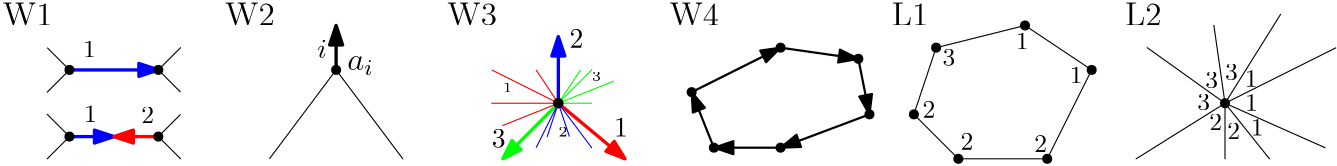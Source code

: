 <?xml version="1.0"?>
<!DOCTYPE ipe SYSTEM "ipe.dtd">
<ipe version="70206" creator="Ipe 7.2.7">
<info created="D:20190410205126" modified="D:20190410210848"/>
<ipestyle name="basic">
<symbol name="arrow/arc(spx)">
<path stroke="sym-stroke" fill="sym-stroke" pen="sym-pen">
0 0 m
-1 0.333 l
-1 -0.333 l
h
</path>
</symbol>
<symbol name="arrow/farc(spx)">
<path stroke="sym-stroke" fill="white" pen="sym-pen">
0 0 m
-1 0.333 l
-1 -0.333 l
h
</path>
</symbol>
<symbol name="arrow/ptarc(spx)">
<path stroke="sym-stroke" fill="sym-stroke" pen="sym-pen">
0 0 m
-1 0.333 l
-0.8 0 l
-1 -0.333 l
h
</path>
</symbol>
<symbol name="arrow/fptarc(spx)">
<path stroke="sym-stroke" fill="white" pen="sym-pen">
0 0 m
-1 0.333 l
-0.8 0 l
-1 -0.333 l
h
</path>
</symbol>
<symbol name="mark/circle(sx)" transformations="translations">
<path fill="sym-stroke">
0.6 0 0 0.6 0 0 e
0.4 0 0 0.4 0 0 e
</path>
</symbol>
<symbol name="mark/disk(sx)" transformations="translations">
<path fill="sym-stroke">
0.6 0 0 0.6 0 0 e
</path>
</symbol>
<symbol name="mark/fdisk(sfx)" transformations="translations">
<group>
<path fill="sym-fill">
0.5 0 0 0.5 0 0 e
</path>
<path fill="sym-stroke" fillrule="eofill">
0.6 0 0 0.6 0 0 e
0.4 0 0 0.4 0 0 e
</path>
</group>
</symbol>
<symbol name="mark/box(sx)" transformations="translations">
<path fill="sym-stroke" fillrule="eofill">
-0.6 -0.6 m
0.6 -0.6 l
0.6 0.6 l
-0.6 0.6 l
h
-0.4 -0.4 m
0.4 -0.4 l
0.4 0.4 l
-0.4 0.4 l
h
</path>
</symbol>
<symbol name="mark/square(sx)" transformations="translations">
<path fill="sym-stroke">
-0.6 -0.6 m
0.6 -0.6 l
0.6 0.6 l
-0.6 0.6 l
h
</path>
</symbol>
<symbol name="mark/fsquare(sfx)" transformations="translations">
<group>
<path fill="sym-fill">
-0.5 -0.5 m
0.5 -0.5 l
0.5 0.5 l
-0.5 0.5 l
h
</path>
<path fill="sym-stroke" fillrule="eofill">
-0.6 -0.6 m
0.6 -0.6 l
0.6 0.6 l
-0.6 0.6 l
h
-0.4 -0.4 m
0.4 -0.4 l
0.4 0.4 l
-0.4 0.4 l
h
</path>
</group>
</symbol>
<symbol name="mark/cross(sx)" transformations="translations">
<group>
<path fill="sym-stroke">
-0.43 -0.57 m
0.57 0.43 l
0.43 0.57 l
-0.57 -0.43 l
h
</path>
<path fill="sym-stroke">
-0.43 0.57 m
0.57 -0.43 l
0.43 -0.57 l
-0.57 0.43 l
h
</path>
</group>
</symbol>
<symbol name="arrow/fnormal(spx)">
<path stroke="sym-stroke" fill="white" pen="sym-pen">
0 0 m
-1 0.333 l
-1 -0.333 l
h
</path>
</symbol>
<symbol name="arrow/pointed(spx)">
<path stroke="sym-stroke" fill="sym-stroke" pen="sym-pen">
0 0 m
-1 0.333 l
-0.8 0 l
-1 -0.333 l
h
</path>
</symbol>
<symbol name="arrow/fpointed(spx)">
<path stroke="sym-stroke" fill="white" pen="sym-pen">
0 0 m
-1 0.333 l
-0.8 0 l
-1 -0.333 l
h
</path>
</symbol>
<symbol name="arrow/linear(spx)">
<path stroke="sym-stroke" pen="sym-pen">
-1 0.333 m
0 0 l
-1 -0.333 l
</path>
</symbol>
<symbol name="arrow/fdouble(spx)">
<path stroke="sym-stroke" fill="white" pen="sym-pen">
0 0 m
-1 0.333 l
-1 -0.333 l
h
-1 0 m
-2 0.333 l
-2 -0.333 l
h
</path>
</symbol>
<symbol name="arrow/double(spx)">
<path stroke="sym-stroke" fill="sym-stroke" pen="sym-pen">
0 0 m
-1 0.333 l
-1 -0.333 l
h
-1 0 m
-2 0.333 l
-2 -0.333 l
h
</path>
</symbol>
<pen name="heavier" value="0.8"/>
<pen name="fat" value="1.2"/>
<pen name="ultrafat" value="2"/>
<symbolsize name="large" value="5"/>
<symbolsize name="small" value="2"/>
<symbolsize name="tiny" value="1.1"/>
<arrowsize name="large" value="10"/>
<arrowsize name="small" value="5"/>
<arrowsize name="tiny" value="3"/>
<color name="red" value="1 0 0"/>
<color name="green" value="0 1 0"/>
<color name="blue" value="0 0 1"/>
<color name="yellow" value="1 1 0"/>
<color name="orange" value="1 0.647 0"/>
<color name="gold" value="1 0.843 0"/>
<color name="purple" value="0.627 0.125 0.941"/>
<color name="gray" value="0.745"/>
<color name="brown" value="0.647 0.165 0.165"/>
<color name="navy" value="0 0 0.502"/>
<color name="pink" value="1 0.753 0.796"/>
<color name="seagreen" value="0.18 0.545 0.341"/>
<color name="turquoise" value="0.251 0.878 0.816"/>
<color name="violet" value="0.933 0.51 0.933"/>
<color name="darkblue" value="0 0 0.545"/>
<color name="darkcyan" value="0 0.545 0.545"/>
<color name="darkgray" value="0.663"/>
<color name="darkgreen" value="0 0.392 0"/>
<color name="darkmagenta" value="0.545 0 0.545"/>
<color name="darkorange" value="1 0.549 0"/>
<color name="darkred" value="0.545 0 0"/>
<color name="lightblue" value="0.678 0.847 0.902"/>
<color name="lightcyan" value="0.878 1 1"/>
<color name="lightgray" value="0.827"/>
<color name="lightgreen" value="0.565 0.933 0.565"/>
<color name="lightyellow" value="1 1 0.878"/>
<dashstyle name="dashed" value="[4] 0"/>
<dashstyle name="dotted" value="[1 3] 0"/>
<dashstyle name="dash dotted" value="[4 2 1 2] 0"/>
<dashstyle name="dash dot dotted" value="[4 2 1 2 1 2] 0"/>
<textsize name="large" value="\large"/>
<textsize name="Large" value="\Large"/>
<textsize name="LARGE" value="\LARGE"/>
<textsize name="huge" value="\huge"/>
<textsize name="Huge" value="\Huge"/>
<textsize name="small" value="\small"/>
<textsize name="footnote" value="\footnotesize"/>
<textsize name="tiny" value="\tiny"/>
<textstyle name="center" begin="\begin{center}" end="\end{center}"/>
<textstyle name="itemize" begin="\begin{itemize}" end="\end{itemize}"/>
<textstyle name="item" begin="\begin{itemize}\item{}" end="\end{itemize}"/>
<gridsize name="4 pts" value="4"/>
<gridsize name="8 pts (~3 mm)" value="8"/>
<gridsize name="16 pts (~6 mm)" value="16"/>
<gridsize name="32 pts (~12 mm)" value="32"/>
<gridsize name="10 pts (~3.5 mm)" value="10"/>
<gridsize name="20 pts (~7 mm)" value="20"/>
<gridsize name="14 pts (~5 mm)" value="14"/>
<gridsize name="28 pts (~10 mm)" value="28"/>
<gridsize name="56 pts (~20 mm)" value="56"/>
<anglesize name="90 deg" value="90"/>
<anglesize name="60 deg" value="60"/>
<anglesize name="45 deg" value="45"/>
<anglesize name="30 deg" value="30"/>
<anglesize name="22.5 deg" value="22.5"/>
<opacity name="10%" value="0.1"/>
<opacity name="30%" value="0.3"/>
<opacity name="50%" value="0.5"/>
<opacity name="75%" value="0.75"/>
<tiling name="falling" angle="-60" step="4" width="1"/>
<tiling name="rising" angle="30" step="4" width="1"/>
</ipestyle>
<page>
<layer name="alpha"/>
<view layers="alpha" active="alpha"/>
<text layer="alpha" transformations="translations" pos="16 816" stroke="black" type="label" width="17.88" height="8.169" depth="0" valign="baseline" size="large">W1</text>
<path stroke="black">
32 808 m
40 800 l
32 792 l
40 800 l
72 800 l
80 808 l
72 800 l
80 792 l
</path>
<path stroke="black">
80 784 m
72 776 l
80 768 l
72 776 l
40 776 l
32 784 l
40 776 l
32 768 l
40 776 l
</path>
<path stroke="blue" pen="fat" arrow="normal/normal">
40 800 m
72 800 l
40 800 l
72 800 l
</path>
<path stroke="blue" pen="fat" arrow="normal/normal">
40 776 m
56 776 l
</path>
<path stroke="red" pen="fat" arrow="normal/normal">
72 776 m
56 776 l
</path>
<text transformations="translations" pos="96 816" stroke="black" type="label" width="17.88" height="8.169" depth="0" valign="baseline" size="large">W2</text>
<path stroke="black">
112 768 m
136 800 l
160 768 l
136 800 l
112 768 l
</path>
<text matrix="1 0 0 1 -4 0" transformations="translations" pos="144 800" stroke="black" type="label" width="9.526" height="5.151" depth="1.79" valign="baseline" size="large" style="math">a_i
</text>
<use name="mark/disk(sx)" pos="40 800" size="normal" stroke="black"/>
<use name="mark/disk(sx)" pos="72 800" size="normal" stroke="black"/>
<use name="mark/disk(sx)" pos="72 776" size="normal" stroke="black"/>
<use name="mark/disk(sx)" pos="40 776" size="normal" stroke="black"/>
<use name="mark/disk(sx)" pos="136 800" size="normal" stroke="black"/>
<path stroke="black" pen="fat" arrow="normal/normal">
136 800 m
136 816 l
</path>
<text transformations="translations" pos="176 816" stroke="black" type="label" width="17.88" height="8.169" depth="0" valign="baseline" size="large">W3</text>
<text transformations="translations" pos="256 816" stroke="black" type="label" width="17.88" height="8.169" depth="0" valign="baseline" size="large">W4</text>
<use name="mark/disk(sx)" pos="216 788" size="normal" stroke="red"/>
<path stroke="green" pen="fat" arrow="normal/normal">
216 788 m
196 768 l
</path>
<path stroke="blue" pen="fat" arrow="normal/normal">
216 788 m
216 812 l
</path>
<use name="mark/disk(sx)" pos="216 788" size="normal" stroke="black"/>
<path stroke="red" pen="fat" arrow="normal/normal">
216 788 m
240 768 l
</path>
<path stroke="green">
224 800 m
216 788 l
228 800 l
216 788 l
228 788 l
216 788 l
236 796 l
236 796 l
</path>
<path stroke="red">
208 800 m
216 788 l
196 780 l
216 788 l
192 788 l
216 788 l
192 800 l
</path>
<path stroke="blue">
208 772 m
216 788 l
212 776 l
216 788 l
228 772 l
216 788 l
220 776 l
</path>
<use name="mark/disk(sx)" pos="216 788" size="normal" stroke="black"/>
<path stroke="black" pen="heavier" arrow="normal/normal">
272 772 m
264 792 l
</path>
<path stroke="black" pen="heavier" arrow="normal/normal">
264 792 m
296 808 l
296 808 l
264 792 l
296 808 l
264 792 l
296 808 l
</path>
<path stroke="black" pen="heavier" arrow="normal/normal">
296 808 m
324 804 l
</path>
<path stroke="black" pen="heavier" arrow="normal/normal">
324 804 m
328 784 l
</path>
<path stroke="black" pen="heavier" arrow="normal/normal">
328 784 m
296 772 l
</path>
<path stroke="black" pen="heavier" arrow="normal/normal">
296 772 m
272 772 l
296 772 l
272 772 l
</path>
<text transformations="translations" pos="236 776" stroke="black" type="label" width="4.981" height="6.42" depth="0" valign="baseline">1</text>
<text transformations="translations" pos="196 792" stroke="black" type="label" width="3.39" height="3.21" depth="0" valign="baseline" size="tiny">1</text>
<text transformations="translations" pos="216 776" stroke="black" type="label" width="3.39" height="3.21" depth="0" valign="baseline" size="tiny">2</text>
<text transformations="translations" pos="228 796" stroke="black" type="label" width="3.39" height="3.21" depth="0" valign="baseline" size="tiny">3</text>
<text transformations="translations" pos="192 772" stroke="black" type="label" width="4.981" height="6.42" depth="0" valign="baseline">3</text>
<text transformations="translations" pos="220 808" stroke="black" type="label" width="4.981" height="6.42" depth="0" valign="baseline">2</text>
<text transformations="translations" pos="336 816" stroke="black" type="label" width="13.167" height="8.169" depth="0" valign="baseline" size="large">L1</text>
<text transformations="translations" pos="420 816" stroke="black" type="label" width="13.167" height="8.169" depth="0" valign="baseline" size="large">L2</text>
<path stroke="black">
344 784 m
352 808 l
384 816 l
408 800 l
392 768 l
360 768 l
344 784 l
352 808 l
384 816 l
</path>
<use name="mark/disk(sx)" pos="352 808" size="normal" stroke="black"/>
<use name="mark/disk(sx)" pos="344 784" size="normal" stroke="black"/>
<use name="mark/disk(sx)" pos="360 768" size="normal" stroke="black"/>
<use name="mark/disk(sx)" pos="392 768" size="normal" stroke="black"/>
<use name="mark/disk(sx)" pos="408 800" size="normal" stroke="black"/>
<use name="mark/disk(sx)" pos="384 816" size="normal" stroke="black"/>
<use name="mark/disk(sx)" pos="328 784" size="normal" stroke="black"/>
<use name="mark/disk(sx)" pos="296 772" size="normal" stroke="black"/>
<use name="mark/disk(sx)" pos="272 772" size="normal" stroke="black"/>
<use name="mark/disk(sx)" pos="264 792" size="normal" stroke="black"/>
<use name="mark/disk(sx)" pos="296 808" size="normal" stroke="black"/>
<use name="mark/disk(sx)" pos="324 804" size="normal" stroke="black"/>
<text matrix="1 0 0 1 -0.523721 0.10227" transformations="translations" pos="381.157 807.346" stroke="black" type="label" width="4.608" height="5.778" depth="0" valign="baseline" size="small">1</text>
<text matrix="1 0 0 1 -1.25198 -1.51755" transformations="translations" pos="401.401 796.746" stroke="black" type="label" width="4.608" height="5.778" depth="0" valign="baseline" size="small">1</text>
<text matrix="1 0 0 1 -2.13695 -2.24664" transformations="translations" pos="389.448 772.704" stroke="black" type="label" width="4.608" height="5.778" depth="0" valign="baseline" size="small">2</text>
<text matrix="1 0 0 1 0.837953 -1.32126" transformations="translations" pos="359.918 772.555" stroke="black" type="label" width="4.608" height="5.778" depth="0" valign="baseline" size="small">2</text>
<text matrix="1 0 0 1 -0.898985 -2.4652" transformations="translations" pos="347.979 785.229" stroke="black" type="label" width="4.608" height="5.778" depth="0" valign="baseline" size="small">2</text>
<text matrix="1 0 0 1 -1.51178 -2.30107" transformations="translations" pos="355.767 803.765" stroke="black" type="label" width="4.608" height="5.778" depth="0" valign="baseline" size="small">3</text>
<path stroke="black">
496 808 m
456 788 l
452 816 l
456 788 l
428 808 l
456 788 l
476 820 l
456 788 l
492 772 l
456 788 l
456 768 l
456 788 l
472 768 l
456 788 l
424 768 l
456 788 l
456 788 l
424 768 l
456 788 l
</path>
<text matrix="1 0 0 1 -0.86023 -2.03716" transformations="translations" pos="464 796" stroke="black" type="label" width="4.608" height="5.778" depth="0" valign="baseline" size="small">1</text>
<text matrix="1 0 0 1 -4.78619 1.25967" transformations="translations" pos="468 784" stroke="black" type="label" width="4.608" height="5.778" depth="0" valign="baseline" size="small">1</text>
<text matrix="1 0 0 1 -2.74261 0.388031" transformations="translations" pos="468 776" stroke="black" type="label" width="4.608" height="5.778" depth="0" valign="baseline" size="small">1</text>
<text matrix="1 0 0 1 -3.2091 3.07357" transformations="translations" pos="460 772" stroke="black" type="label" width="4.608" height="5.778" depth="0" valign="baseline" size="small">2</text>
<text matrix="1 0 0 1 1.48935 0.358786" transformations="translations" pos="448.804 777.905" stroke="black" type="label" width="4.608" height="5.778" depth="0" valign="baseline" size="small">2</text>
<text matrix="1 0 0 1 -2.07853 -3.07928" transformations="translations" pos="448.045 788.568" stroke="black" type="label" width="4.608" height="5.778" depth="0" valign="baseline" size="small">3</text>
<text matrix="1 0 0 1 -0.547808 -2.95018" transformations="translations" pos="449.434 796.318" stroke="black" type="label" width="4.608" height="5.778" depth="0" valign="baseline" size="small">3</text>
<text matrix="1 0 0 1 -0.771068 0" transformations="translations" pos="456.804 796.263" stroke="black" type="label" width="4.608" height="5.778" depth="0" valign="baseline" size="small">3</text>
<use name="mark/disk(sx)" pos="456 788" size="normal" stroke="black"/>
<text transformations="translations" pos="129.167 804.418" stroke="black" type="label" width="3.432" height="6.571" depth="0" valign="baseline" style="math">i</text>
<text transformations="translations" pos="44.8407 804.563" stroke="black" type="label" width="4.608" height="5.778" depth="0" valign="baseline" size="small">1</text>
<text transformations="translations" pos="45.2045 781.292" stroke="black" type="label" width="4.608" height="5.778" depth="0" valign="baseline" size="small">1</text>
<text transformations="translations" pos="65.8899 780.813" stroke="black" type="label" width="4.608" height="5.778" depth="0" valign="baseline" size="small">2</text>
</page>
</ipe>
